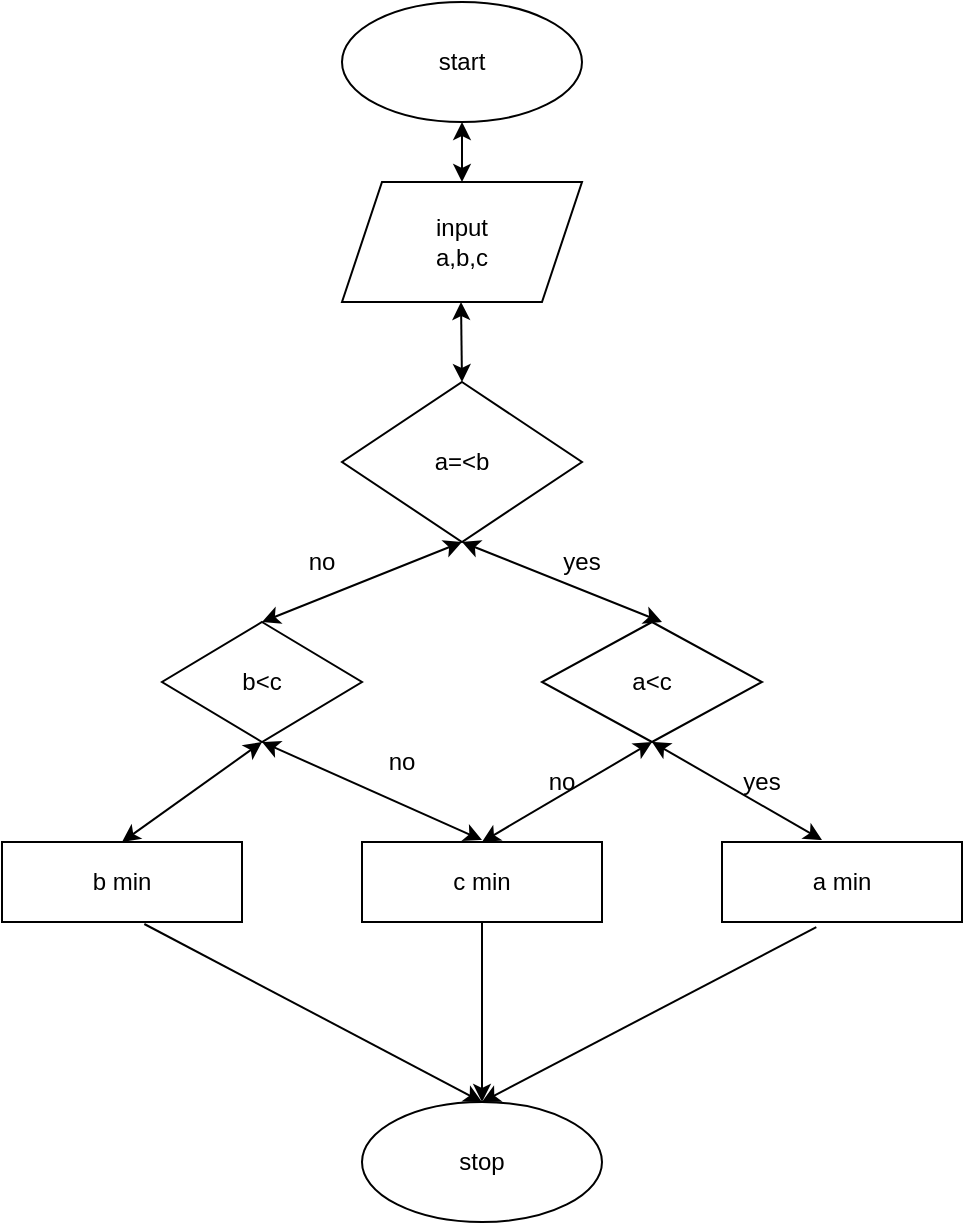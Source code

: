 <mxfile version="14.6.11" type="google"><diagram id="l9QHuChyJqm4iOeBZ8sr" name="Page-1"><mxGraphModel dx="1038" dy="548" grid="1" gridSize="10" guides="1" tooltips="1" connect="1" arrows="1" fold="1" page="1" pageScale="1" pageWidth="827" pageHeight="1169" math="0" shadow="0"><root><mxCell id="0"/><mxCell id="1" parent="0"/><mxCell id="PCOyCotjdO_0QBqAGfs0-1" value="start" style="ellipse;whiteSpace=wrap;html=1;" vertex="1" parent="1"><mxGeometry x="320" y="10" width="120" height="60" as="geometry"/></mxCell><mxCell id="PCOyCotjdO_0QBqAGfs0-2" value="" style="endArrow=classic;startArrow=classic;html=1;entryX=0.5;entryY=1;entryDx=0;entryDy=0;" edge="1" parent="1" target="PCOyCotjdO_0QBqAGfs0-1"><mxGeometry width="50" height="50" relative="1" as="geometry"><mxPoint x="380" y="100" as="sourcePoint"/><mxPoint x="440" y="90" as="targetPoint"/></mxGeometry></mxCell><mxCell id="PCOyCotjdO_0QBqAGfs0-3" value="input&lt;br&gt;a,b,c" style="shape=parallelogram;perimeter=parallelogramPerimeter;whiteSpace=wrap;html=1;fixedSize=1;" vertex="1" parent="1"><mxGeometry x="320" y="100" width="120" height="60" as="geometry"/></mxCell><mxCell id="PCOyCotjdO_0QBqAGfs0-4" value="" style="endArrow=classic;startArrow=classic;html=1;" edge="1" parent="1"><mxGeometry width="50" height="50" relative="1" as="geometry"><mxPoint x="379.5" y="160" as="sourcePoint"/><mxPoint x="380" y="200" as="targetPoint"/></mxGeometry></mxCell><mxCell id="PCOyCotjdO_0QBqAGfs0-7" value="a=&amp;lt;b" style="rhombus;whiteSpace=wrap;html=1;" vertex="1" parent="1"><mxGeometry x="320" y="200" width="120" height="80" as="geometry"/></mxCell><mxCell id="PCOyCotjdO_0QBqAGfs0-8" value="" style="endArrow=classic;startArrow=classic;html=1;exitX=0.5;exitY=1;exitDx=0;exitDy=0;" edge="1" parent="1" source="PCOyCotjdO_0QBqAGfs0-7"><mxGeometry width="50" height="50" relative="1" as="geometry"><mxPoint x="390" y="300" as="sourcePoint"/><mxPoint x="480" y="320" as="targetPoint"/></mxGeometry></mxCell><mxCell id="PCOyCotjdO_0QBqAGfs0-9" value="yes" style="text;html=1;strokeColor=none;fillColor=none;align=center;verticalAlign=middle;whiteSpace=wrap;rounded=0;" vertex="1" parent="1"><mxGeometry x="420" y="280" width="40" height="20" as="geometry"/></mxCell><mxCell id="PCOyCotjdO_0QBqAGfs0-12" style="edgeStyle=orthogonalEdgeStyle;rounded=0;orthogonalLoop=1;jettySize=auto;html=1;exitX=0.5;exitY=1;exitDx=0;exitDy=0;" edge="1" parent="1"><mxGeometry relative="1" as="geometry"><mxPoint x="540" y="360" as="sourcePoint"/><mxPoint x="540" y="360" as="targetPoint"/></mxGeometry></mxCell><mxCell id="PCOyCotjdO_0QBqAGfs0-13" value="a&amp;lt;c" style="rhombus;whiteSpace=wrap;html=1;" vertex="1" parent="1"><mxGeometry x="420" y="320" width="110" height="60" as="geometry"/></mxCell><mxCell id="PCOyCotjdO_0QBqAGfs0-15" value="" style="endArrow=classic;startArrow=classic;html=1;entryX=0.5;entryY=1;entryDx=0;entryDy=0;exitX=0.5;exitY=0;exitDx=0;exitDy=0;" edge="1" parent="1" source="PCOyCotjdO_0QBqAGfs0-16" target="PCOyCotjdO_0QBqAGfs0-13"><mxGeometry width="50" height="50" relative="1" as="geometry"><mxPoint x="420" y="430" as="sourcePoint"/><mxPoint x="440" y="380" as="targetPoint"/></mxGeometry></mxCell><mxCell id="PCOyCotjdO_0QBqAGfs0-16" value="c min" style="rounded=0;whiteSpace=wrap;html=1;" vertex="1" parent="1"><mxGeometry x="330" y="430" width="120" height="40" as="geometry"/></mxCell><mxCell id="PCOyCotjdO_0QBqAGfs0-19" value="a min" style="rounded=0;whiteSpace=wrap;html=1;" vertex="1" parent="1"><mxGeometry x="510" y="430" width="120" height="40" as="geometry"/></mxCell><mxCell id="PCOyCotjdO_0QBqAGfs0-21" value="" style="endArrow=classic;startArrow=classic;html=1;entryX=0.5;entryY=1;entryDx=0;entryDy=0;" edge="1" parent="1" target="PCOyCotjdO_0QBqAGfs0-13"><mxGeometry width="50" height="50" relative="1" as="geometry"><mxPoint x="560" y="429" as="sourcePoint"/><mxPoint x="440" y="380" as="targetPoint"/></mxGeometry></mxCell><mxCell id="PCOyCotjdO_0QBqAGfs0-22" value="no" style="text;html=1;strokeColor=none;fillColor=none;align=center;verticalAlign=middle;whiteSpace=wrap;rounded=0;" vertex="1" parent="1"><mxGeometry x="410" y="390" width="40" height="20" as="geometry"/></mxCell><mxCell id="PCOyCotjdO_0QBqAGfs0-23" value="yes" style="text;html=1;strokeColor=none;fillColor=none;align=center;verticalAlign=middle;whiteSpace=wrap;rounded=0;" vertex="1" parent="1"><mxGeometry x="510" y="390" width="40" height="20" as="geometry"/></mxCell><mxCell id="PCOyCotjdO_0QBqAGfs0-24" value="" style="endArrow=classic;startArrow=classic;html=1;entryX=0.5;entryY=1;entryDx=0;entryDy=0;" edge="1" parent="1" target="PCOyCotjdO_0QBqAGfs0-7"><mxGeometry width="50" height="50" relative="1" as="geometry"><mxPoint x="280" y="320" as="sourcePoint"/><mxPoint x="440" y="380" as="targetPoint"/></mxGeometry></mxCell><mxCell id="PCOyCotjdO_0QBqAGfs0-25" value="b&amp;lt;c" style="rhombus;whiteSpace=wrap;html=1;" vertex="1" parent="1"><mxGeometry x="230" y="320" width="100" height="60" as="geometry"/></mxCell><mxCell id="PCOyCotjdO_0QBqAGfs0-26" value="no" style="text;html=1;strokeColor=none;fillColor=none;align=center;verticalAlign=middle;whiteSpace=wrap;rounded=0;" vertex="1" parent="1"><mxGeometry x="290" y="280" width="40" height="20" as="geometry"/></mxCell><mxCell id="PCOyCotjdO_0QBqAGfs0-27" value="" style="endArrow=classic;startArrow=classic;html=1;entryX=0.5;entryY=1;entryDx=0;entryDy=0;" edge="1" parent="1" target="PCOyCotjdO_0QBqAGfs0-25"><mxGeometry width="50" height="50" relative="1" as="geometry"><mxPoint x="390" y="429" as="sourcePoint"/><mxPoint x="440" y="380" as="targetPoint"/></mxGeometry></mxCell><mxCell id="PCOyCotjdO_0QBqAGfs0-28" value="no&lt;br&gt;" style="text;html=1;strokeColor=none;fillColor=none;align=center;verticalAlign=middle;whiteSpace=wrap;rounded=0;" vertex="1" parent="1"><mxGeometry x="330" y="380" width="40" height="20" as="geometry"/></mxCell><mxCell id="PCOyCotjdO_0QBqAGfs0-30" value="b min" style="rounded=0;whiteSpace=wrap;html=1;" vertex="1" parent="1"><mxGeometry x="150" y="430" width="120" height="40" as="geometry"/></mxCell><mxCell id="PCOyCotjdO_0QBqAGfs0-31" value="" style="endArrow=classic;startArrow=classic;html=1;exitX=0.5;exitY=0;exitDx=0;exitDy=0;" edge="1" parent="1" source="PCOyCotjdO_0QBqAGfs0-30"><mxGeometry width="50" height="50" relative="1" as="geometry"><mxPoint x="390" y="590" as="sourcePoint"/><mxPoint x="280" y="380" as="targetPoint"/></mxGeometry></mxCell><mxCell id="PCOyCotjdO_0QBqAGfs0-33" value="" style="endArrow=classic;html=1;exitX=0.5;exitY=1;exitDx=0;exitDy=0;" edge="1" parent="1" source="PCOyCotjdO_0QBqAGfs0-16"><mxGeometry width="50" height="50" relative="1" as="geometry"><mxPoint x="390" y="590" as="sourcePoint"/><mxPoint x="390" y="560" as="targetPoint"/></mxGeometry></mxCell><mxCell id="PCOyCotjdO_0QBqAGfs0-34" value="" style="endArrow=classic;html=1;exitX=0.393;exitY=1.065;exitDx=0;exitDy=0;exitPerimeter=0;" edge="1" parent="1" source="PCOyCotjdO_0QBqAGfs0-19"><mxGeometry width="50" height="50" relative="1" as="geometry"><mxPoint x="390" y="590" as="sourcePoint"/><mxPoint x="390" y="560" as="targetPoint"/></mxGeometry></mxCell><mxCell id="PCOyCotjdO_0QBqAGfs0-35" value="" style="endArrow=classic;html=1;exitX=0.593;exitY=1.025;exitDx=0;exitDy=0;exitPerimeter=0;" edge="1" parent="1" source="PCOyCotjdO_0QBqAGfs0-30"><mxGeometry width="50" height="50" relative="1" as="geometry"><mxPoint x="390" y="590" as="sourcePoint"/><mxPoint x="390" y="560" as="targetPoint"/></mxGeometry></mxCell><mxCell id="PCOyCotjdO_0QBqAGfs0-37" value="stop" style="ellipse;whiteSpace=wrap;html=1;" vertex="1" parent="1"><mxGeometry x="330" y="560" width="120" height="60" as="geometry"/></mxCell></root></mxGraphModel></diagram></mxfile>